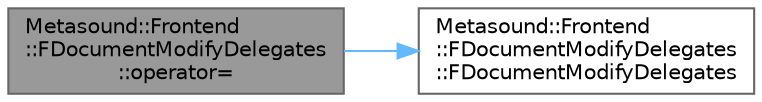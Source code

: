 digraph "Metasound::Frontend::FDocumentModifyDelegates::operator="
{
 // INTERACTIVE_SVG=YES
 // LATEX_PDF_SIZE
  bgcolor="transparent";
  edge [fontname=Helvetica,fontsize=10,labelfontname=Helvetica,labelfontsize=10];
  node [fontname=Helvetica,fontsize=10,shape=box,height=0.2,width=0.4];
  rankdir="LR";
  Node1 [id="Node000001",label="Metasound::Frontend\l::FDocumentModifyDelegates\l::operator=",height=0.2,width=0.4,color="gray40", fillcolor="grey60", style="filled", fontcolor="black",tooltip=" "];
  Node1 -> Node2 [id="edge1_Node000001_Node000002",color="steelblue1",style="solid",tooltip=" "];
  Node2 [id="Node000002",label="Metasound::Frontend\l::FDocumentModifyDelegates\l::FDocumentModifyDelegates",height=0.2,width=0.4,color="grey40", fillcolor="white", style="filled",URL="$d1/da5/structMetasound_1_1Frontend_1_1FDocumentModifyDelegates.html#a92be31257586252b81d291527f540244",tooltip=" "];
}
